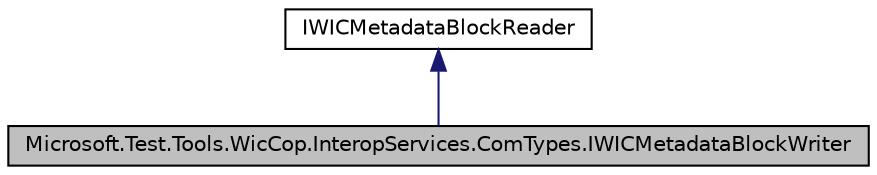 digraph G
{
  edge [fontname="Helvetica",fontsize="10",labelfontname="Helvetica",labelfontsize="10"];
  node [fontname="Helvetica",fontsize="10",shape=record];
  Node1 [label="Microsoft.Test.Tools.WicCop.InteropServices.ComTypes.IWICMetadataBlockWriter",height=0.2,width=0.4,color="black", fillcolor="grey75", style="filled" fontcolor="black"];
  Node2 -> Node1 [dir="back",color="midnightblue",fontsize="10",style="solid",fontname="Helvetica"];
  Node2 [label="IWICMetadataBlockReader",height=0.2,width=0.4,color="black", fillcolor="white", style="filled",URL="$interface_microsoft_1_1_test_1_1_tools_1_1_wic_cop_1_1_interop_services_1_1_com_types_1_1_i_w_i_c_metadata_block_reader.html"];
}

